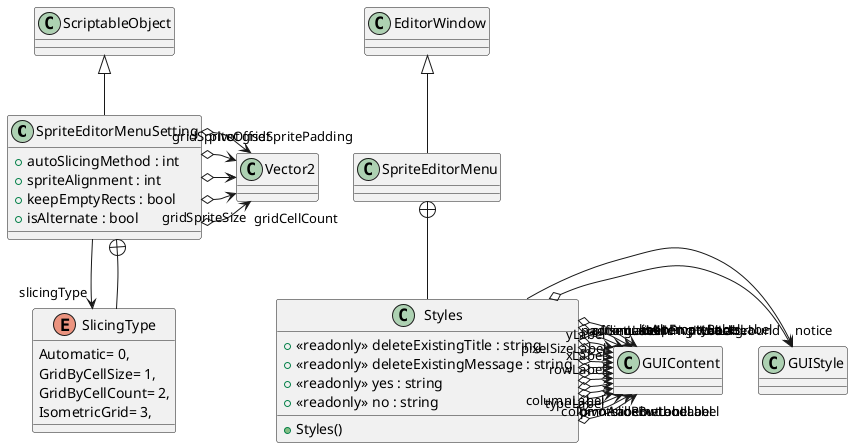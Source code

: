 @startuml
class SpriteEditorMenuSetting {
    + autoSlicingMethod : int
    + spriteAlignment : int
    + keepEmptyRects : bool
    + isAlternate : bool
}
class SpriteEditorMenu {
}
enum SlicingType {
    Automatic= 0,
    GridByCellSize= 1,
    GridByCellCount= 2,
    IsometricGrid= 3,
}
class Styles {
    + Styles()
    + <<readonly>> deleteExistingTitle : string
    + <<readonly>> deleteExistingMessage : string
    + <<readonly>> yes : string
    + <<readonly>> no : string
}
ScriptableObject <|-- SpriteEditorMenuSetting
SpriteEditorMenuSetting o-> "gridCellCount" Vector2
SpriteEditorMenuSetting o-> "gridSpriteSize" Vector2
SpriteEditorMenuSetting o-> "gridSpriteOffset" Vector2
SpriteEditorMenuSetting o-> "gridSpritePadding" Vector2
SpriteEditorMenuSetting o-> "pivot" Vector2
SpriteEditorMenuSetting --> "slicingType" SlicingType
EditorWindow <|-- SpriteEditorMenu
SpriteEditorMenuSetting +-- SlicingType
SpriteEditorMenu +-- Styles
Styles o-> "background" GUIStyle
Styles --> "notice" GUIStyle
Styles o-> "methodLabel" GUIContent
Styles o-> "pivotLabel" GUIContent
Styles o-> "typeLabel" GUIContent
Styles o-> "sliceButtonLabel" GUIContent
Styles o-> "columnAndRowLabel" GUIContent
Styles o-> "columnLabel" GUIContent
Styles o-> "rowLabel" GUIContent
Styles o-> "pixelSizeLabel" GUIContent
Styles o-> "xLabel" GUIContent
Styles o-> "yLabel" GUIContent
Styles o-> "offsetLabel" GUIContent
Styles o-> "paddingLabel" GUIContent
Styles o-> "automaticSlicingHintLabel" GUIContent
Styles o-> "customPivotLabel" GUIContent
Styles o-> "keepEmptyRectsLabel" GUIContent
Styles o-> "isAlternateLabel" GUIContent
@enduml
